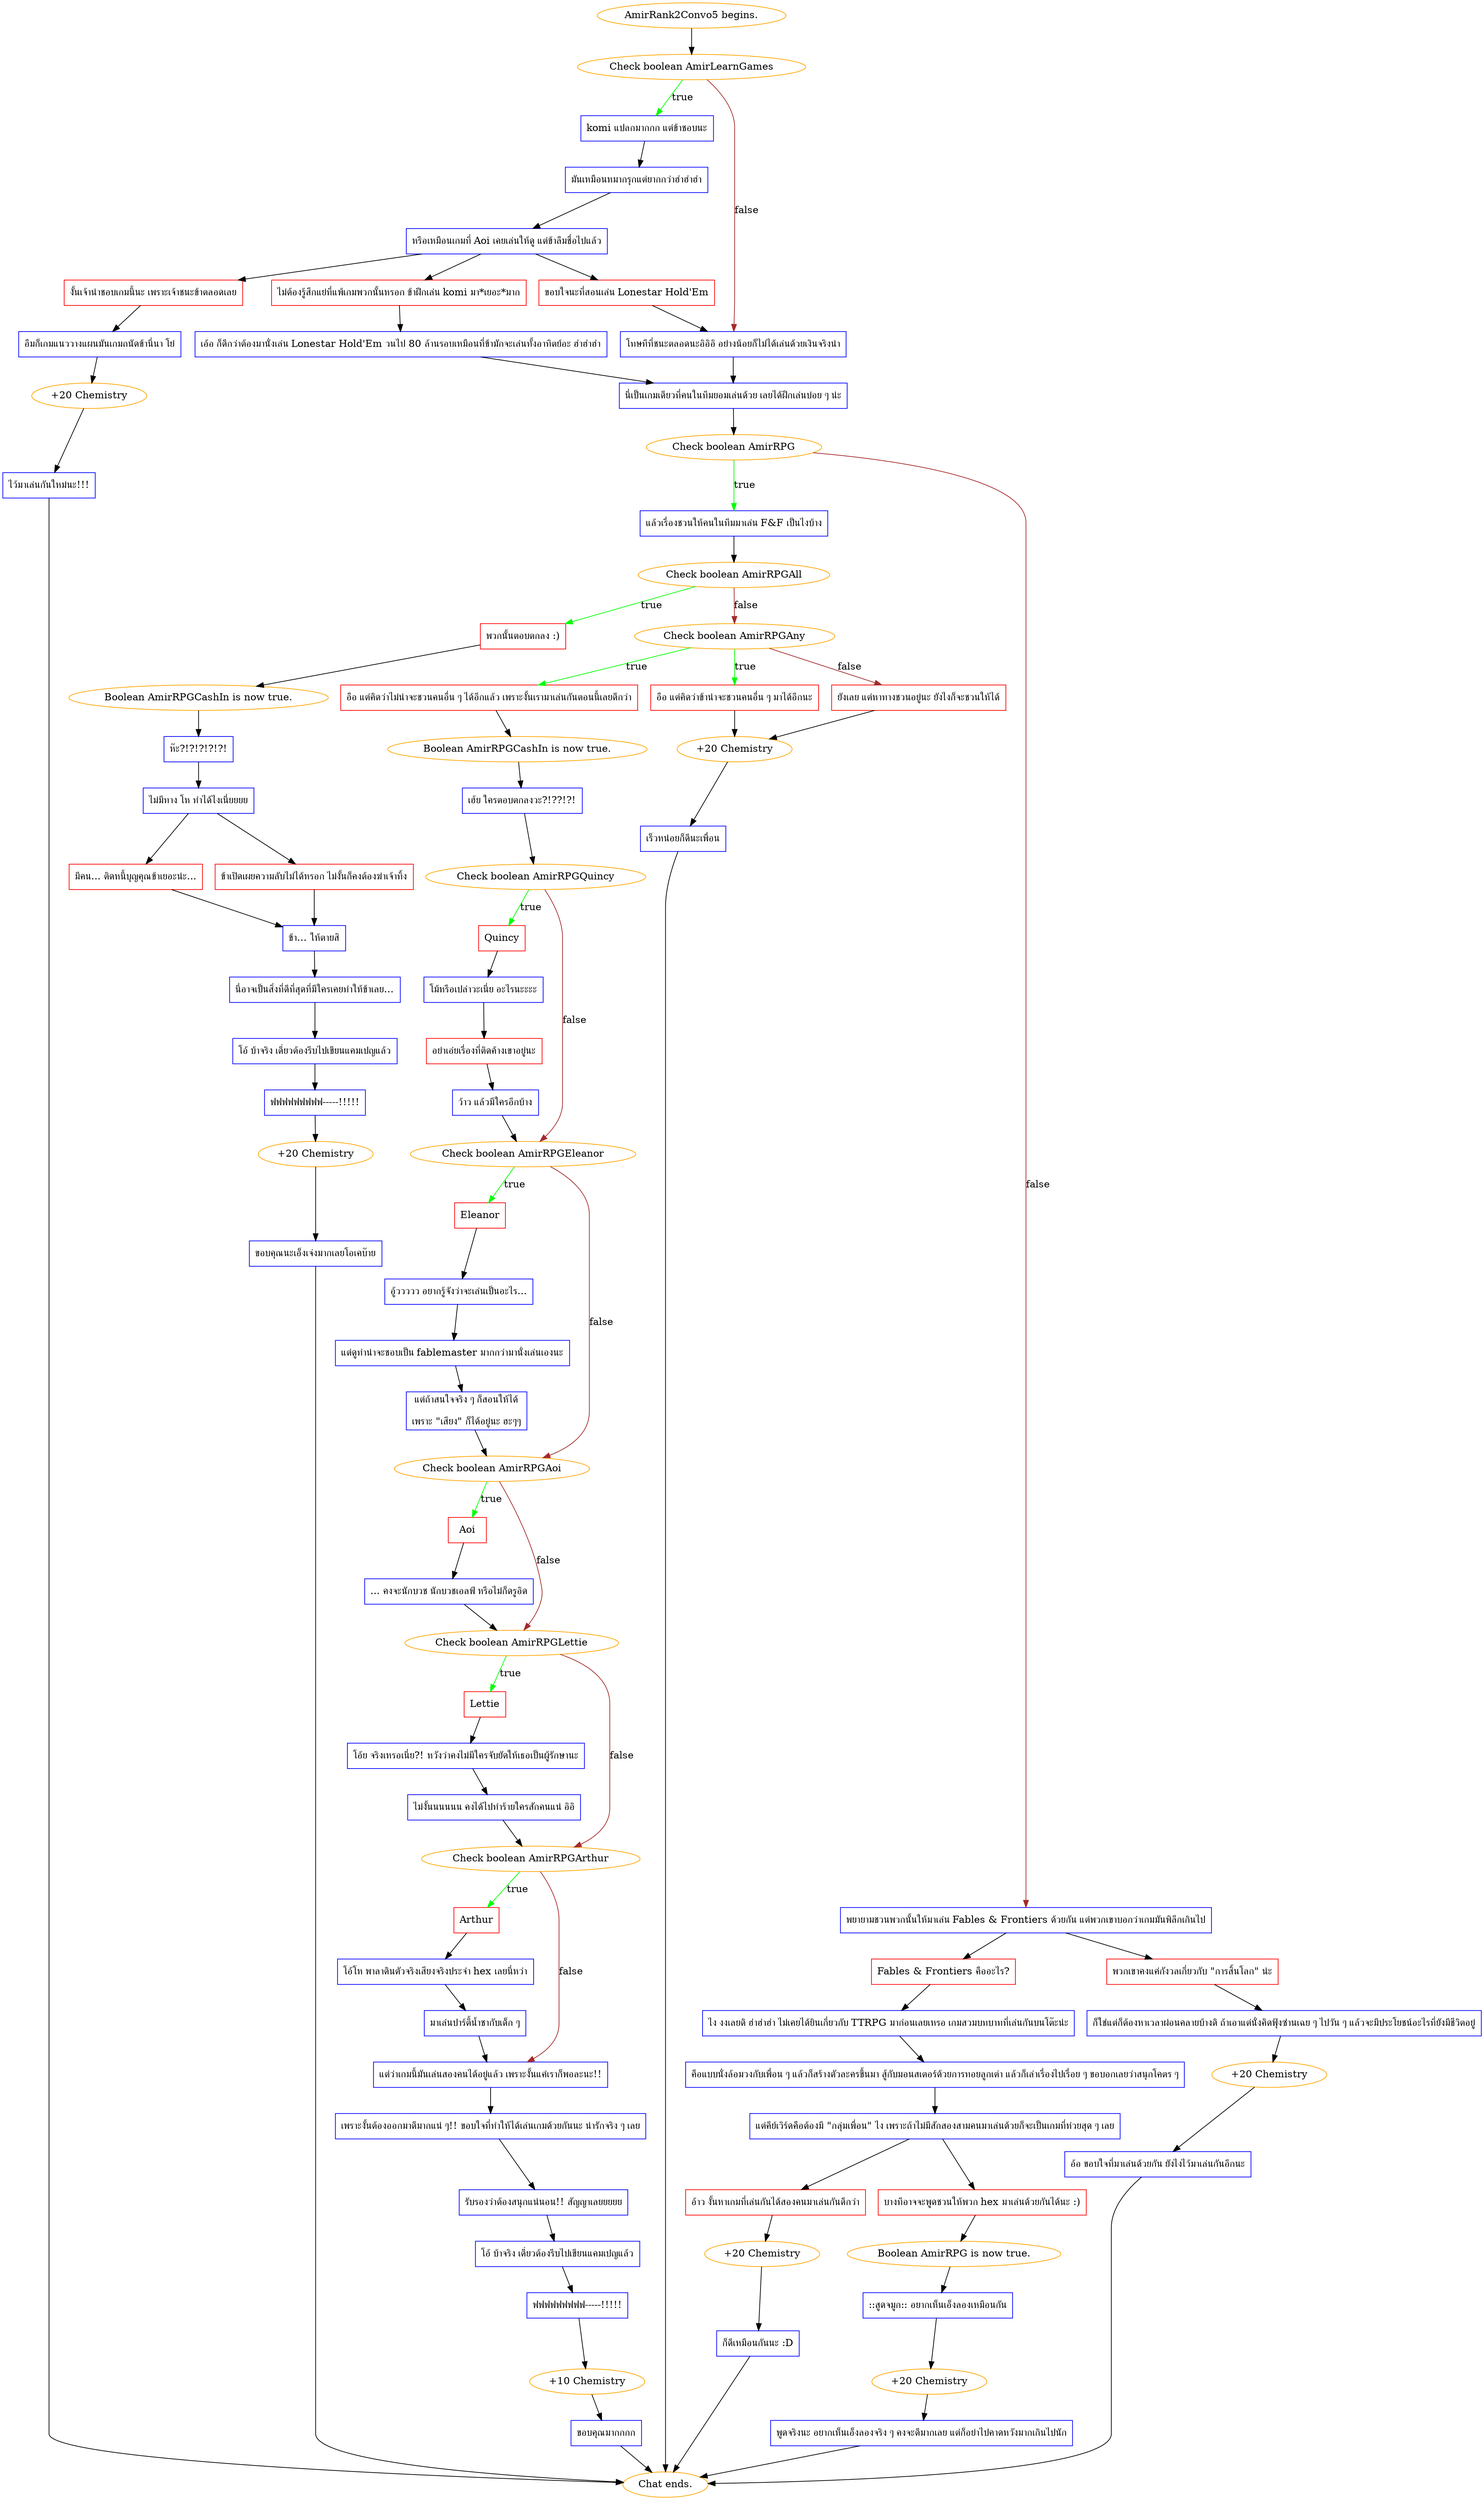 digraph {
	"AmirRank2Convo5 begins." [color=orange];
		"AmirRank2Convo5 begins." -> j1963156066;
	j1963156066 [label="Check boolean AmirLearnGames",color=orange];
		j1963156066 -> j3977003480 [label=true,color=green];
		j1963156066 -> j2137936539 [label=false,color=brown];
	j3977003480 [label="komi แปลกมากกก แต่ข้าชอบนะ",shape=box,color=blue];
		j3977003480 -> j3722118287;
	j2137936539 [label="โทษทีที่ชนะตลอดนะอิอิอิ อย่างน้อยก็ไม่ได้เล่นด้วยเงินจริงน่า",shape=box,color=blue];
		j2137936539 -> j2140961114;
	j3722118287 [label="มันเหมือนหมากรุกแต่ยากกว่าฮ่าฮ่าฮ่า",shape=box,color=blue];
		j3722118287 -> j3850065562;
	j2140961114 [label="นี่เป็นเกมเดียวที่คนในทีมยอมเล่นด้วย เลยได้ฝึกเล่นบ่อย ๆ น่ะ",shape=box,color=blue];
		j2140961114 -> j2374646227;
	j3850065562 [label="หรือเหมือนเกมที่ Aoi เคยเล่นให้ดู แต่ข้าลืมชื่อไปแล้ว",shape=box,color=blue];
		j3850065562 -> j2895057666;
		j3850065562 -> j293854240;
		j3850065562 -> j3870667079;
	j2374646227 [label="Check boolean AmirRPG",color=orange];
		j2374646227 -> j3661304305 [label=true,color=green];
		j2374646227 -> j379174329 [label=false,color=brown];
	j2895057666 [label="งั้นเจ้าน่าชอบเกมนี้นะ เพราะเจ้าชนะข้าตลอดเลย",shape=box,color=red];
		j2895057666 -> j1139750235;
	j293854240 [label="ไม่ต้องรู้สึกแย่ที่แพ้เกมพวกนั้นหรอก ข้าฝึกเล่น komi มา*เยอะ*มาก",shape=box,color=red];
		j293854240 -> j1681206227;
	j3870667079 [label="ขอบใจนะที่สอนเล่น Lonestar Hold'Em",shape=box,color=red];
		j3870667079 -> j2137936539;
	j3661304305 [label="แล้วเรื่องชวนให้คนในทีมมาเล่น F&F เป็นไงบ้าง",shape=box,color=blue];
		j3661304305 -> j2523097179;
	j379174329 [label="พยายามชวนพวกนั้นให้มาเล่น Fables & Frontiers ด้วยกัน แต่พวกเขาบอกว่าเกมมันพิลึกเกินไป",shape=box,color=blue];
		j379174329 -> j1603060089;
		j379174329 -> j3761491666;
	j1139750235 [label="อืมก็เกมแนววางแผนมันเกมถนัดข้านี่นา โย่",shape=box,color=blue];
		j1139750235 -> j3435275956;
	j1681206227 [label="เอ้อ ก็ดีกว่าต้องมานั่งเล่น Lonestar Hold'Em วนไป 80 ล้านรอบเหมือนที่ข้ามักจะเล่นทั้งอาทิตย์อะ ฮ่าฮ่าฮ่า",shape=box,color=blue];
		j1681206227 -> j2140961114;
	j2523097179 [label="Check boolean AmirRPGAll",color=orange];
		j2523097179 -> j1221337210 [label=true,color=green];
		j2523097179 -> j866070678 [label=false,color=brown];
	j1603060089 [label="Fables & Frontiers คืออะไร?",shape=box,color=red];
		j1603060089 -> j3076587841;
	j3761491666 [label="พวกเขาคงแค่กังวลเกี่ยวกับ \"การสิ้นโลก\" น่ะ",shape=box,color=red];
		j3761491666 -> j1646791562;
	j3435275956 [label="+20 Chemistry",color=orange];
		j3435275956 -> j3993828609;
	j1221337210 [label="พวกนั้นตอบตกลง :)",shape=box,color=red];
		j1221337210 -> j3010856393;
	j866070678 [label="Check boolean AmirRPGAny",color=orange];
		j866070678 -> j3832446429 [label=true,color=green];
		j866070678 -> j1821755283 [label=true,color=green];
		j866070678 -> j1764266718 [label=false,color=brown];
	j3076587841 [label="ไง งงเลยดิ ฮ่าฮ่าฮ่า ไม่เคยได้ยินเกี่ยวกับ TTRPG มาก่อนเลยเหรอ เกมสวมบทบาทที่เล่นกันบนโต๊ะน่ะ",shape=box,color=blue];
		j3076587841 -> j2932506690;
	j1646791562 [label="ก็ใช่แต่ก็ต้องหาเวลาผ่อนคลายบ้างดิ ถ้าเอาแต่นั่งคิดฟุ้งซ่านเฉย ๆ ไปวัน ๆ แล้วจะมีประโยชน์อะไรที่ยังมีชีวิตอยู่",shape=box,color=blue];
		j1646791562 -> j1625716505;
	j3993828609 [label="ไว้มาเล่นกันใหม่นะ!!!",shape=box,color=blue];
		j3993828609 -> "Chat ends.";
	j3010856393 [label="Boolean AmirRPGCashIn is now true.",color=orange];
		j3010856393 -> j56696120;
	j3832446429 [label="อือ แต่คิดว่าไม่น่าจะชวนคนอื่น ๆ ได้อีกแล้ว เพราะงั้นเรามาเล่นกันตอนนี้เลยดีกว่า",shape=box,color=red];
		j3832446429 -> j2789951196;
	j1821755283 [label="อือ แต่คิดว่าข้าน่าจะชวนคนอื่น ๆ มาได้อีกนะ",shape=box,color=red];
		j1821755283 -> j1016784048;
	j1764266718 [label="ยังเลย แต่หาทางชวนอยู่นะ ยังไงก็จะชวนให้ได้",shape=box,color=red];
		j1764266718 -> j1016784048;
	j2932506690 [label="คือแบบนั่งล้อมวงกับเพื่อน ๆ แล้วก็สร้างตัวละครขึ้นมา สู้กับมอนสเตอร์ด้วยการทอยลูกเต๋า แล้วก็เล่าเรื่องไปเรื่อย ๆ ขอบอกเลยว่าสนุกโคตร ๆ",shape=box,color=blue];
		j2932506690 -> j2309714694;
	j1625716505 [label="+20 Chemistry",color=orange];
		j1625716505 -> j1199816635;
	"Chat ends." [color=orange];
	j56696120 [label="ห๊ะ?!?!?!?!?!",shape=box,color=blue];
		j56696120 -> j3571251062;
	j2789951196 [label="Boolean AmirRPGCashIn is now true.",color=orange];
		j2789951196 -> j1843844617;
	j1016784048 [label="+20 Chemistry",color=orange];
		j1016784048 -> j3130564737;
	j2309714694 [label="แต่คีย์เวิร์ดคือต้องมี \"กลุ่มเพื่อน\" ไง เพราะถ้าไม่มีสักสองสามคนมาเล่นด้วยก็จะเป็นเกมที่ห่วยสุด ๆ เลย",shape=box,color=blue];
		j2309714694 -> j3772692984;
		j2309714694 -> j819065262;
	j1199816635 [label="อ้อ ขอบใจที่มาเล่นด้วยกัน ยังไงไว้มาเล่นกันอีกนะ",shape=box,color=blue];
		j1199816635 -> "Chat ends.";
	j3571251062 [label="ไม่มีทาง โห ทำได้ไงเนี่ยยยย",shape=box,color=blue];
		j3571251062 -> j1189083930;
		j3571251062 -> j3796866913;
	j1843844617 [label="เฮ้ย ใครตอบตกลงวะ?!??!?!",shape=box,color=blue];
		j1843844617 -> j3303602969;
	j3130564737 [label="เร็วหน่อยก็ดีนะเพื่อน",shape=box,color=blue];
		j3130564737 -> "Chat ends.";
	j3772692984 [label="อ้าว งั้นหาเกมที่เล่นกันได้สองคนมาเล่นกันดีกว่า",shape=box,color=red];
		j3772692984 -> j1329811346;
	j819065262 [label="บางทีอาจจะพูดชวนให้พวก hex มาเล่นด้วยกันได้นะ :)",shape=box,color=red];
		j819065262 -> j688079150;
	j1189083930 [label="มีคน... ติดหนี้บุญคุณข้าเยอะน่ะ...",shape=box,color=red];
		j1189083930 -> j1434877473;
	j3796866913 [label="ข้าเปิดเผยความลับไม่ได้หรอก ไม่งั้นก็คงต้องฆ่าเจ้าทิ้ง",shape=box,color=red];
		j3796866913 -> j1434877473;
	j3303602969 [label="Check boolean AmirRPGQuincy",color=orange];
		j3303602969 -> j3776329947 [label=true,color=green];
		j3303602969 -> j3631036233 [label=false,color=brown];
	j1329811346 [label="+20 Chemistry",color=orange];
		j1329811346 -> j3755949354;
	j688079150 [label="Boolean AmirRPG is now true.",color=orange];
		j688079150 -> j1761696535;
	j1434877473 [label="ข้า… ให้ตายสิ",shape=box,color=blue];
		j1434877473 -> j2258511610;
	j3776329947 [label="Quincy",shape=box,color=red];
		j3776329947 -> j3723225058;
	j3631036233 [label="Check boolean AmirRPGEleanor",color=orange];
		j3631036233 -> j3429701468 [label=true,color=green];
		j3631036233 -> j266417375 [label=false,color=brown];
	j3755949354 [label="ก็ดีเหมือนกันนะ :D",shape=box,color=blue];
		j3755949354 -> "Chat ends.";
	j1761696535 [label="::สูดจมูก:: อยากเห็นเอ็งลองเหมือนกัน",shape=box,color=blue];
		j1761696535 -> j3845479991;
	j2258511610 [label="นี่อาจเป็นสิ่งที่ดีที่สุดที่มีใครเคยทำให้ข้าเลย…",shape=box,color=blue];
		j2258511610 -> j2033793773;
	j3723225058 [label="โม้หรือเปล่าวะเนี่ย อะไรนะะะะ",shape=box,color=blue];
		j3723225058 -> j4006529948;
	j3429701468 [label="Eleanor",shape=box,color=red];
		j3429701468 -> j1072954684;
	j266417375 [label="Check boolean AmirRPGAoi",color=orange];
		j266417375 -> j2058969828 [label=true,color=green];
		j266417375 -> j2939229246 [label=false,color=brown];
	j3845479991 [label="+20 Chemistry",color=orange];
		j3845479991 -> j619691293;
	j2033793773 [label="โอ้ บ้าจริง เดี๋ยวต้องรีบไปเขียนแคมเปญแล้ว",shape=box,color=blue];
		j2033793773 -> j4249947123;
	j4006529948 [label="อย่าเอ่ยเรื่องที่ติดค้างเขาอยู่นะ",shape=box,color=red];
		j4006529948 -> j1007550351;
	j1072954684 [label="อู้ววววว อยากรู้จังว่าจะเล่นเป็นอะไร...",shape=box,color=blue];
		j1072954684 -> j3124932705;
	j2058969828 [label="Aoi",shape=box,color=red];
		j2058969828 -> j1303532451;
	j2939229246 [label="Check boolean AmirRPGLettie",color=orange];
		j2939229246 -> j2373775313 [label=true,color=green];
		j2939229246 -> j753438550 [label=false,color=brown];
	j619691293 [label="พูดจริงนะ อยากเห็นเอ็งลองจริง ๆ คงจะดีมากเลย แต่ก็อย่าไปคาดหวังมากเกินไปนัก",shape=box,color=blue];
		j619691293 -> "Chat ends.";
	j4249947123 [label="ฟฟฟฟฟฟฟฟฟ-----!!!!!",shape=box,color=blue];
		j4249947123 -> j3746118265;
	j1007550351 [label="ว้าว แล้วมีใครอีกบ้าง",shape=box,color=blue];
		j1007550351 -> j3631036233;
	j3124932705 [label="แต่ดูท่าน่าจะชอบเป็น fablemaster มากกว่ามานั่งเล่นเองนะ",shape=box,color=blue];
		j3124932705 -> j3419987456;
	j1303532451 [label="... คงจะนักบวช นักบวชเอลฟ์ หรือไม่ก็ดรูอิด",shape=box,color=blue];
		j1303532451 -> j2939229246;
	j2373775313 [label="Lettie",shape=box,color=red];
		j2373775313 -> j878940136;
	j753438550 [label="Check boolean AmirRPGArthur",color=orange];
		j753438550 -> j1647013780 [label=true,color=green];
		j753438550 -> j749310784 [label=false,color=brown];
	j3746118265 [label="+20 Chemistry",color=orange];
		j3746118265 -> j2280487306;
	j3419987456 [label="แต่ถ้าสนใจจริง ๆ ก็สอนให้ได้
เพราะ \"เสียง\" ก็ได้อยู่นะ ฮะๆๆ",shape=box,color=blue];
		j3419987456 -> j266417375;
	j878940136 [label="โอ้ย จริงเหรอเนี่ย?! หวังว่าคงไม่มีใครจับยัดให้เธอเป็นผู้รักษานะ",shape=box,color=blue];
		j878940136 -> j175038685;
	j1647013780 [label="Arthur",shape=box,color=red];
		j1647013780 -> j1323443494;
	j749310784 [label="แต่ว่าเกมนี้มันเล่นสองคนได้อยู่แล้ว เพราะงั้นแค่เราก็พอละนะ!!",shape=box,color=blue];
		j749310784 -> j2510869756;
	j2280487306 [label="ขอบคุณนะเอ็งเจ๋งมากเลยโอเคบ๊าย",shape=box,color=blue];
		j2280487306 -> "Chat ends.";
	j175038685 [label="ไม่งั้นนนนนน คงได้ไปทำร้ายใครสักคนแน่ อิอิ",shape=box,color=blue];
		j175038685 -> j753438550;
	j1323443494 [label="โอ้โห พาลาดินตัวจริงเสียงจริงประจำ hex เลยนี่หว่า",shape=box,color=blue];
		j1323443494 -> j1083373140;
	j2510869756 [label="เพราะงั้นต้องออกมาดีมากแน่ ๆ!! ขอบใจที่ทำให้ได้เล่นเกมด้วยกันนะ น่ารักจริง ๆ เลย",shape=box,color=blue];
		j2510869756 -> j1314517186;
	j1083373140 [label="มาเล่นปาร์ตี้น้ำชากับเด็ก ๆ",shape=box,color=blue];
		j1083373140 -> j749310784;
	j1314517186 [label="รับรองว่าต้องสนุกแน่นอน!! สัญญาเลยยยยย",shape=box,color=blue];
		j1314517186 -> j294620305;
	j294620305 [label="โอ้ บ้าจริง เดี๋ยวต้องรีบไปเขียนแคมเปญแล้ว",shape=box,color=blue];
		j294620305 -> j2495298626;
	j2495298626 [label="ฟฟฟฟฟฟฟฟฟ-----!!!!!",shape=box,color=blue];
		j2495298626 -> j2244985178;
	j2244985178 [label="+10 Chemistry",color=orange];
		j2244985178 -> j1981342272;
	j1981342272 [label="ขอบคุณมากกกก",shape=box,color=blue];
		j1981342272 -> "Chat ends.";
}